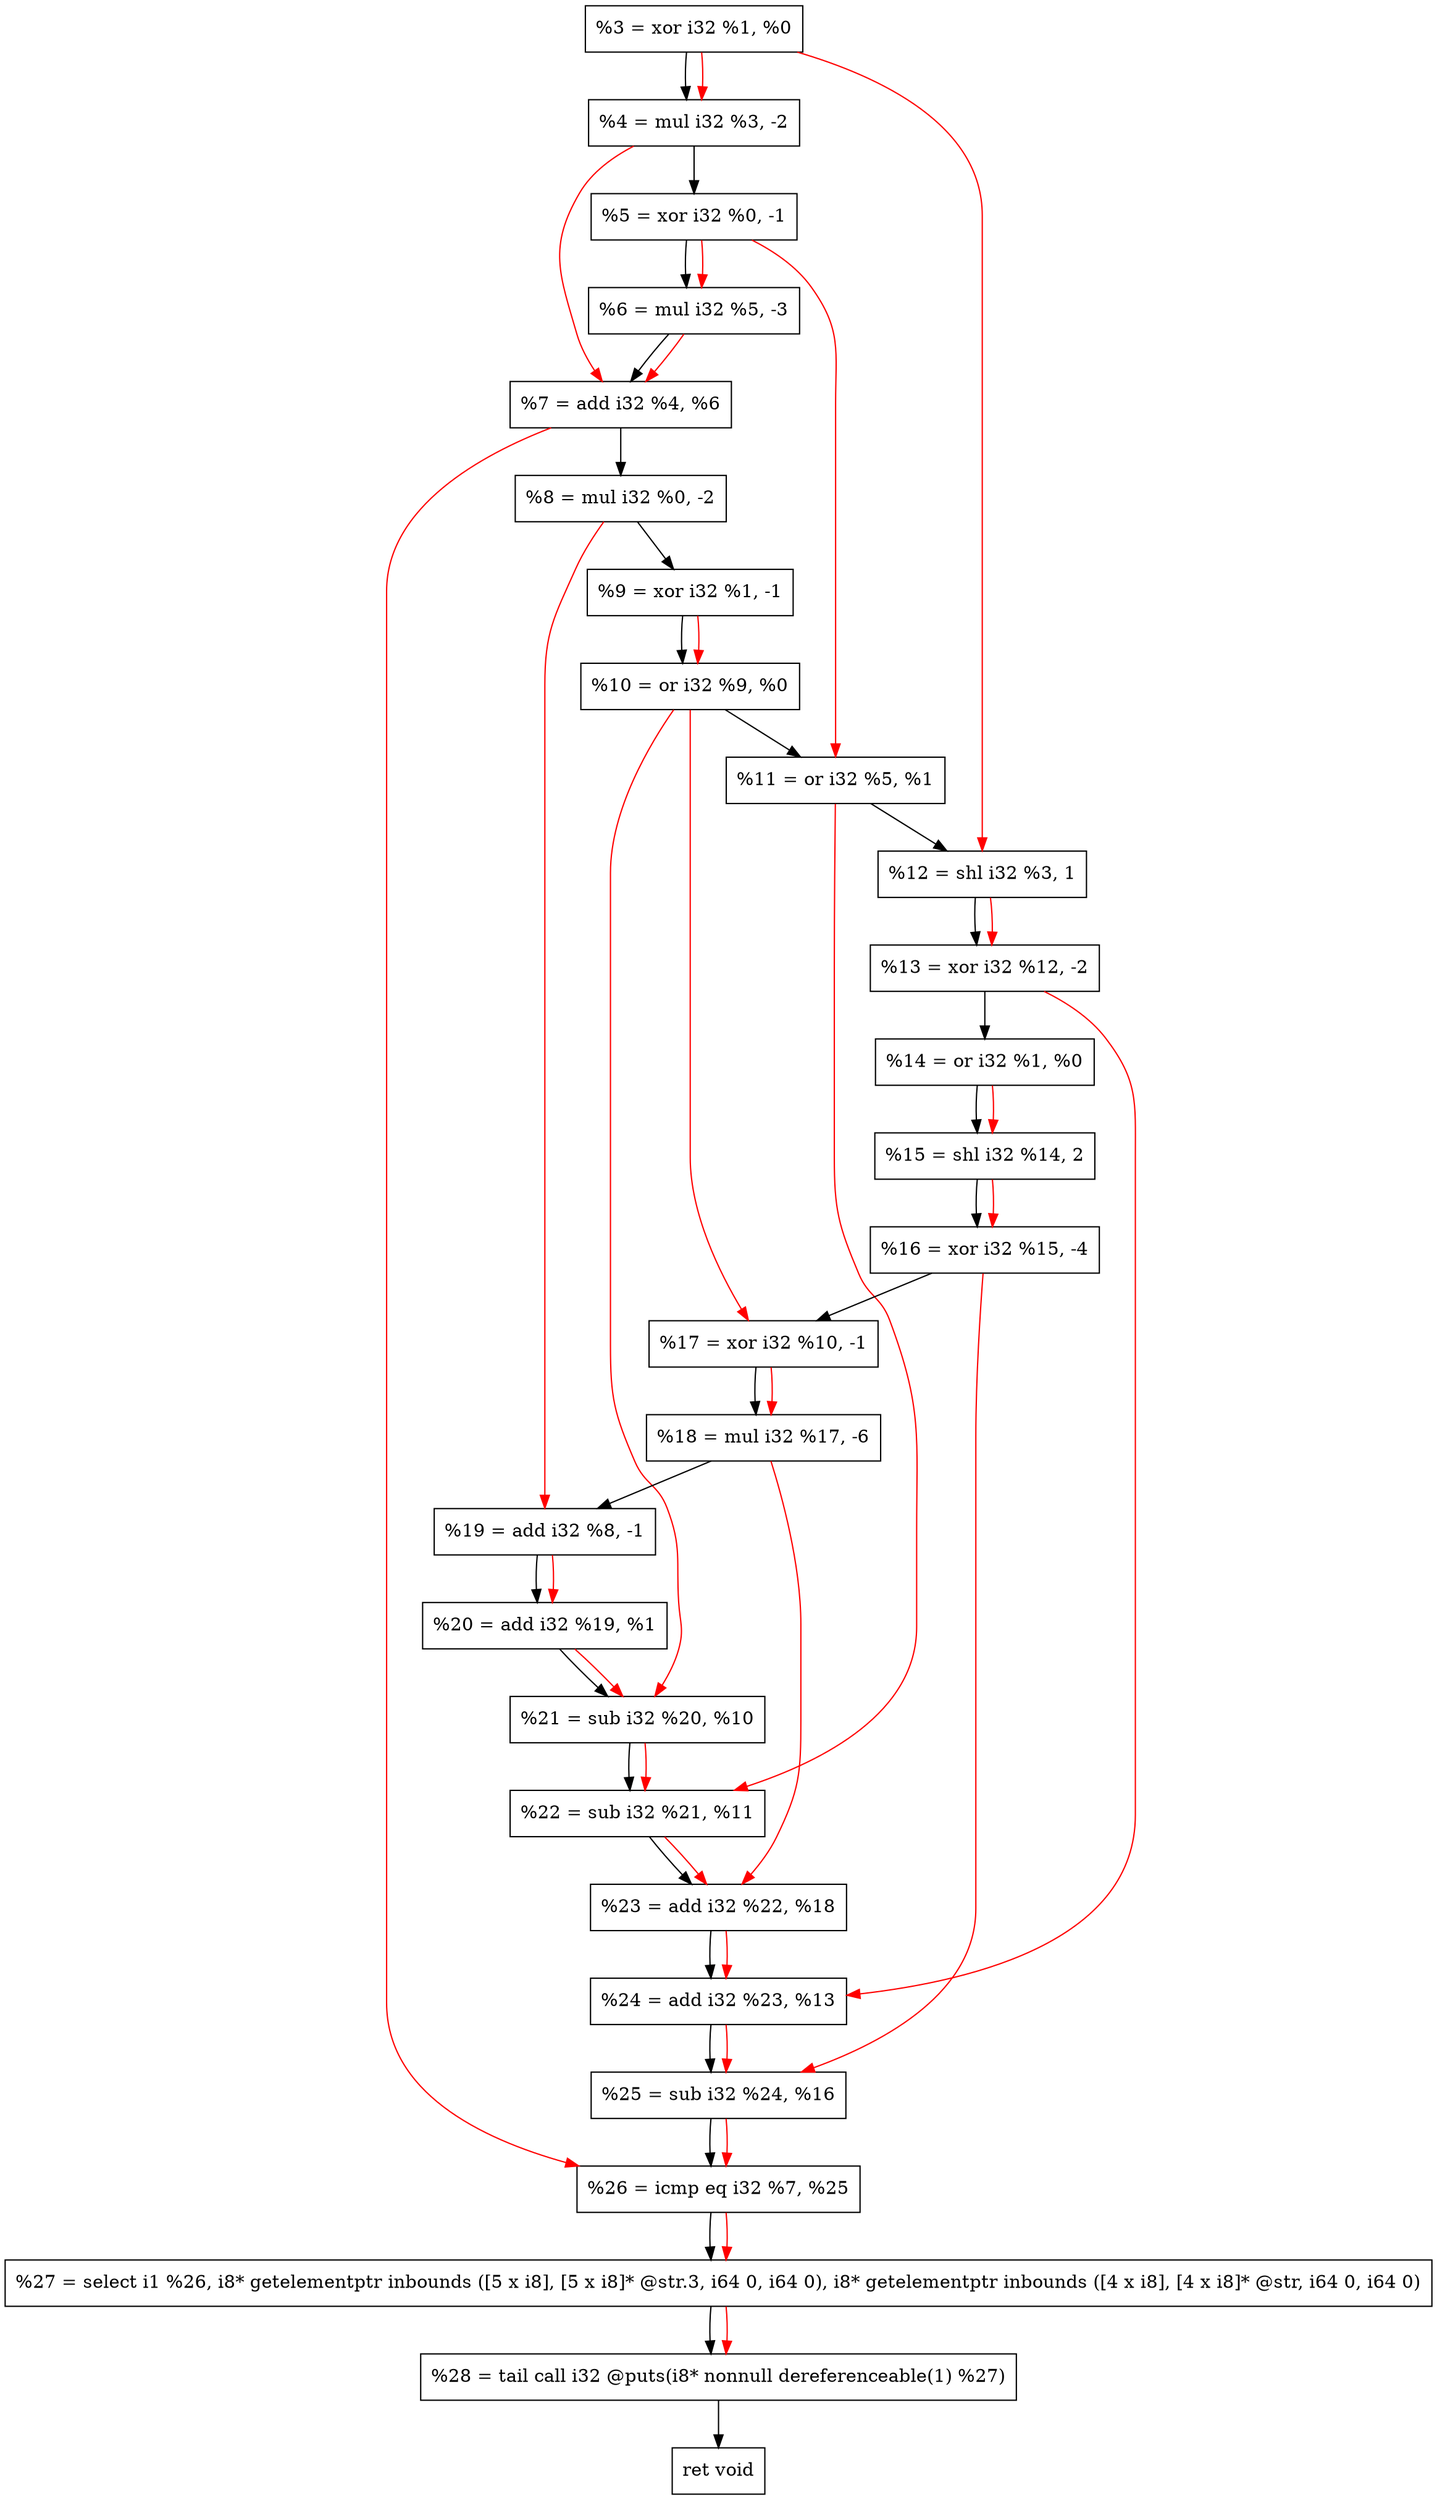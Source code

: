 digraph "DFG for'crackme' function" {
	Node0xfe8540[shape=record, label="  %3 = xor i32 %1, %0"];
	Node0xfe8bf0[shape=record, label="  %4 = mul i32 %3, -2"];
	Node0xfe8cb0[shape=record, label="  %5 = xor i32 %0, -1"];
	Node0xfe8d50[shape=record, label="  %6 = mul i32 %5, -3"];
	Node0xfe8dc0[shape=record, label="  %7 = add i32 %4, %6"];
	Node0xfe8e30[shape=record, label="  %8 = mul i32 %0, -2"];
	Node0xfe8ea0[shape=record, label="  %9 = xor i32 %1, -1"];
	Node0xfe8f10[shape=record, label="  %10 = or i32 %9, %0"];
	Node0xfe8f80[shape=record, label="  %11 = or i32 %5, %1"];
	Node0xfe9020[shape=record, label="  %12 = shl i32 %3, 1"];
	Node0xfe9090[shape=record, label="  %13 = xor i32 %12, -2"];
	Node0xfe9100[shape=record, label="  %14 = or i32 %1, %0"];
	Node0xfe91a0[shape=record, label="  %15 = shl i32 %14, 2"];
	Node0xfe9240[shape=record, label="  %16 = xor i32 %15, -4"];
	Node0xfe92b0[shape=record, label="  %17 = xor i32 %10, -1"];
	Node0xfe9350[shape=record, label="  %18 = mul i32 %17, -6"];
	Node0xfe93c0[shape=record, label="  %19 = add i32 %8, -1"];
	Node0xfe9430[shape=record, label="  %20 = add i32 %19, %1"];
	Node0xfe94a0[shape=record, label="  %21 = sub i32 %20, %10"];
	Node0xfe9510[shape=record, label="  %22 = sub i32 %21, %11"];
	Node0xfe9580[shape=record, label="  %23 = add i32 %22, %18"];
	Node0xfe95f0[shape=record, label="  %24 = add i32 %23, %13"];
	Node0xfe9660[shape=record, label="  %25 = sub i32 %24, %16"];
	Node0xfe96d0[shape=record, label="  %26 = icmp eq i32 %7, %25"];
	Node0xf89268[shape=record, label="  %27 = select i1 %26, i8* getelementptr inbounds ([5 x i8], [5 x i8]* @str.3, i64 0, i64 0), i8* getelementptr inbounds ([4 x i8], [4 x i8]* @str, i64 0, i64 0)"];
	Node0xfe9b70[shape=record, label="  %28 = tail call i32 @puts(i8* nonnull dereferenceable(1) %27)"];
	Node0xfe9bc0[shape=record, label="  ret void"];
	Node0xfe8540 -> Node0xfe8bf0;
	Node0xfe8bf0 -> Node0xfe8cb0;
	Node0xfe8cb0 -> Node0xfe8d50;
	Node0xfe8d50 -> Node0xfe8dc0;
	Node0xfe8dc0 -> Node0xfe8e30;
	Node0xfe8e30 -> Node0xfe8ea0;
	Node0xfe8ea0 -> Node0xfe8f10;
	Node0xfe8f10 -> Node0xfe8f80;
	Node0xfe8f80 -> Node0xfe9020;
	Node0xfe9020 -> Node0xfe9090;
	Node0xfe9090 -> Node0xfe9100;
	Node0xfe9100 -> Node0xfe91a0;
	Node0xfe91a0 -> Node0xfe9240;
	Node0xfe9240 -> Node0xfe92b0;
	Node0xfe92b0 -> Node0xfe9350;
	Node0xfe9350 -> Node0xfe93c0;
	Node0xfe93c0 -> Node0xfe9430;
	Node0xfe9430 -> Node0xfe94a0;
	Node0xfe94a0 -> Node0xfe9510;
	Node0xfe9510 -> Node0xfe9580;
	Node0xfe9580 -> Node0xfe95f0;
	Node0xfe95f0 -> Node0xfe9660;
	Node0xfe9660 -> Node0xfe96d0;
	Node0xfe96d0 -> Node0xf89268;
	Node0xf89268 -> Node0xfe9b70;
	Node0xfe9b70 -> Node0xfe9bc0;
edge [color=red]
	Node0xfe8540 -> Node0xfe8bf0;
	Node0xfe8cb0 -> Node0xfe8d50;
	Node0xfe8bf0 -> Node0xfe8dc0;
	Node0xfe8d50 -> Node0xfe8dc0;
	Node0xfe8ea0 -> Node0xfe8f10;
	Node0xfe8cb0 -> Node0xfe8f80;
	Node0xfe8540 -> Node0xfe9020;
	Node0xfe9020 -> Node0xfe9090;
	Node0xfe9100 -> Node0xfe91a0;
	Node0xfe91a0 -> Node0xfe9240;
	Node0xfe8f10 -> Node0xfe92b0;
	Node0xfe92b0 -> Node0xfe9350;
	Node0xfe8e30 -> Node0xfe93c0;
	Node0xfe93c0 -> Node0xfe9430;
	Node0xfe9430 -> Node0xfe94a0;
	Node0xfe8f10 -> Node0xfe94a0;
	Node0xfe94a0 -> Node0xfe9510;
	Node0xfe8f80 -> Node0xfe9510;
	Node0xfe9510 -> Node0xfe9580;
	Node0xfe9350 -> Node0xfe9580;
	Node0xfe9580 -> Node0xfe95f0;
	Node0xfe9090 -> Node0xfe95f0;
	Node0xfe95f0 -> Node0xfe9660;
	Node0xfe9240 -> Node0xfe9660;
	Node0xfe8dc0 -> Node0xfe96d0;
	Node0xfe9660 -> Node0xfe96d0;
	Node0xfe96d0 -> Node0xf89268;
	Node0xf89268 -> Node0xfe9b70;
}
